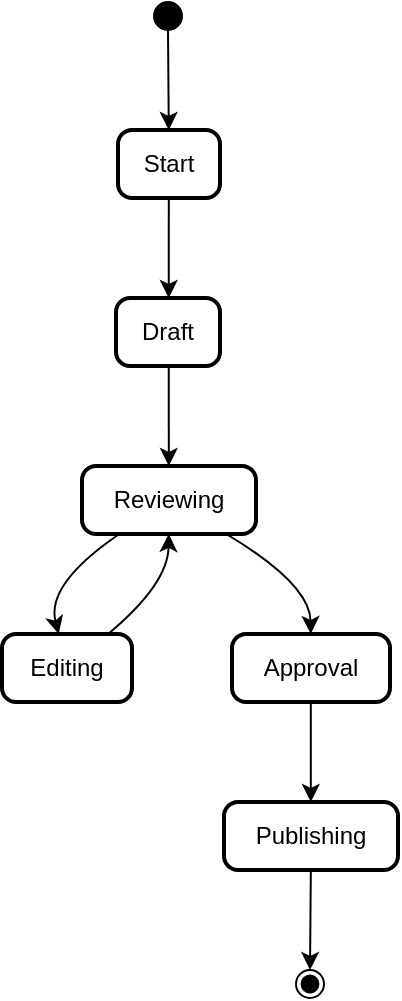 <mxfile version="22.1.21" type="github">
  <diagram name="Page-1" id="ngzMAr4GjHRXU61JJ0NY">
    <mxGraphModel>
      <root>
        <mxCell id="0" />
        <mxCell id="1" parent="0" />
        <mxCell id="2" value="" style="ellipse;fillColor=strokeColor;" vertex="1" parent="1">
          <mxGeometry x="84" y="8" width="14" height="14" as="geometry" />
        </mxCell>
        <mxCell id="3" value="Start" style="rounded=1;absoluteArcSize=1;arcSize=14;whiteSpace=wrap;strokeWidth=2;" vertex="1" parent="1">
          <mxGeometry x="66" y="72" width="51" height="34" as="geometry" />
        </mxCell>
        <mxCell id="4" value="Draft" style="rounded=1;absoluteArcSize=1;arcSize=14;whiteSpace=wrap;strokeWidth=2;" vertex="1" parent="1">
          <mxGeometry x="65" y="156" width="52" height="34" as="geometry" />
        </mxCell>
        <mxCell id="5" value="Reviewing" style="rounded=1;absoluteArcSize=1;arcSize=14;whiteSpace=wrap;strokeWidth=2;" vertex="1" parent="1">
          <mxGeometry x="48" y="240" width="87" height="34" as="geometry" />
        </mxCell>
        <mxCell id="6" value="Editing" style="rounded=1;absoluteArcSize=1;arcSize=14;whiteSpace=wrap;strokeWidth=2;" vertex="1" parent="1">
          <mxGeometry x="8" y="324" width="65" height="34" as="geometry" />
        </mxCell>
        <mxCell id="7" value="Approval" style="rounded=1;absoluteArcSize=1;arcSize=14;whiteSpace=wrap;strokeWidth=2;" vertex="1" parent="1">
          <mxGeometry x="123" y="324" width="79" height="34" as="geometry" />
        </mxCell>
        <mxCell id="8" value="Publishing" style="rounded=1;absoluteArcSize=1;arcSize=14;whiteSpace=wrap;strokeWidth=2;" vertex="1" parent="1">
          <mxGeometry x="119" y="408" width="87" height="34" as="geometry" />
        </mxCell>
        <mxCell id="9" value="" style="ellipse;shape=endState;fillColor=strokeColor;" vertex="1" parent="1">
          <mxGeometry x="155" y="492" width="14" height="14" as="geometry" />
        </mxCell>
        <mxCell id="10" value="" style="curved=1;startArrow=none;;exitX=0.527;exitY=1;entryX=0.498;entryY=0;" edge="1" parent="1" source="2" target="3">
          <mxGeometry relative="1" as="geometry">
            <Array as="points" />
          </mxGeometry>
        </mxCell>
        <mxCell id="11" value="" style="curved=1;startArrow=none;;exitX=0.498;exitY=1;entryX=0.507;entryY=0;" edge="1" parent="1" source="3" target="4">
          <mxGeometry relative="1" as="geometry">
            <Array as="points" />
          </mxGeometry>
        </mxCell>
        <mxCell id="12" value="" style="curved=1;startArrow=none;;exitX=0.507;exitY=1;entryX=0.499;entryY=0;" edge="1" parent="1" source="4" target="5">
          <mxGeometry relative="1" as="geometry">
            <Array as="points" />
          </mxGeometry>
        </mxCell>
        <mxCell id="13" value="" style="curved=1;startArrow=none;;exitX=0.215;exitY=1;entryX=0.436;entryY=0;" edge="1" parent="1" source="5" target="6">
          <mxGeometry relative="1" as="geometry">
            <Array as="points">
              <mxPoint x="30" y="299" />
            </Array>
          </mxGeometry>
        </mxCell>
        <mxCell id="14" value="" style="curved=1;startArrow=none;;exitX=0.816;exitY=0;entryX=0.499;entryY=1;" edge="1" parent="1" source="6" target="5">
          <mxGeometry relative="1" as="geometry">
            <Array as="points">
              <mxPoint x="91" y="299" />
            </Array>
          </mxGeometry>
        </mxCell>
        <mxCell id="15" value="" style="curved=1;startArrow=none;;exitX=0.829;exitY=1;entryX=0.499;entryY=0;" edge="1" parent="1" source="5" target="7">
          <mxGeometry relative="1" as="geometry">
            <Array as="points">
              <mxPoint x="162" y="299" />
            </Array>
          </mxGeometry>
        </mxCell>
        <mxCell id="16" value="" style="curved=1;startArrow=none;;exitX=0.499;exitY=1;entryX=0.499;entryY=0;" edge="1" parent="1" source="7" target="8">
          <mxGeometry relative="1" as="geometry">
            <Array as="points" />
          </mxGeometry>
        </mxCell>
        <mxCell id="17" value="" style="curved=1;startArrow=none;;exitX=0.499;exitY=1;entryX=0.528;entryY=0;" edge="1" parent="1" source="8" target="9">
          <mxGeometry relative="1" as="geometry">
            <Array as="points" />
          </mxGeometry>
        </mxCell>
      </root>
    </mxGraphModel>
  </diagram>
</mxfile>
